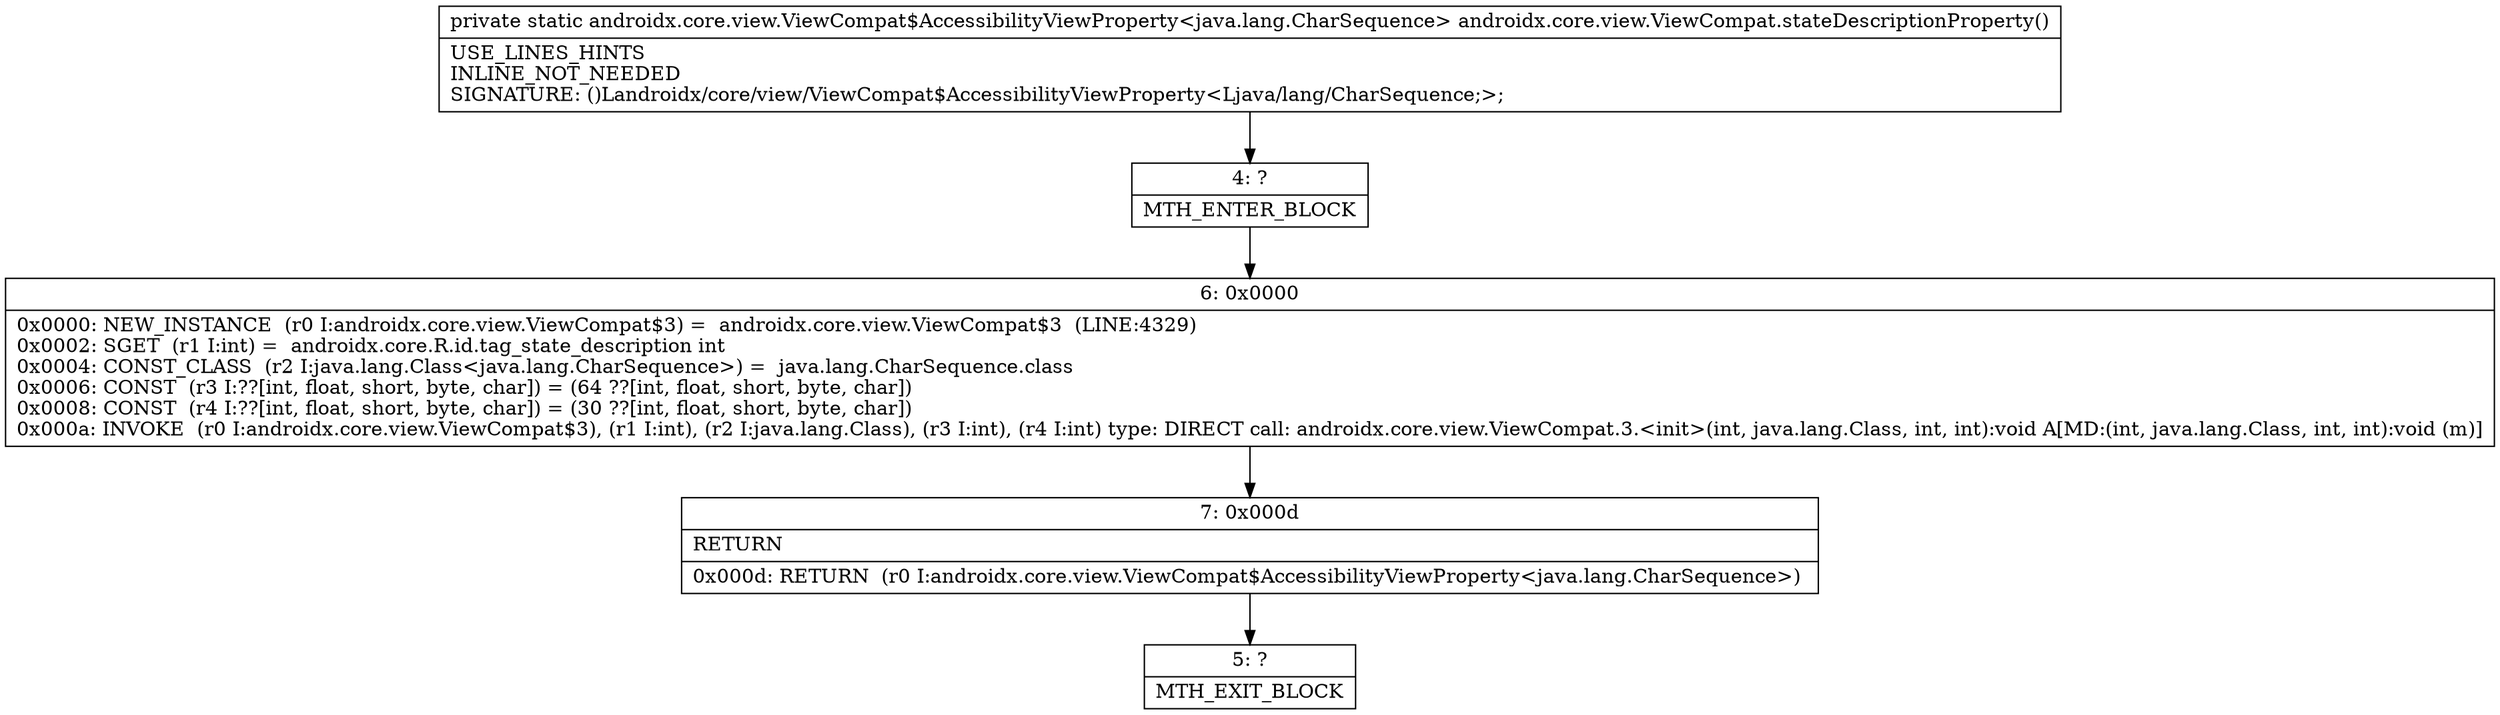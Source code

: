 digraph "CFG forandroidx.core.view.ViewCompat.stateDescriptionProperty()Landroidx\/core\/view\/ViewCompat$AccessibilityViewProperty;" {
Node_4 [shape=record,label="{4\:\ ?|MTH_ENTER_BLOCK\l}"];
Node_6 [shape=record,label="{6\:\ 0x0000|0x0000: NEW_INSTANCE  (r0 I:androidx.core.view.ViewCompat$3) =  androidx.core.view.ViewCompat$3  (LINE:4329)\l0x0002: SGET  (r1 I:int) =  androidx.core.R.id.tag_state_description int \l0x0004: CONST_CLASS  (r2 I:java.lang.Class\<java.lang.CharSequence\>) =  java.lang.CharSequence.class \l0x0006: CONST  (r3 I:??[int, float, short, byte, char]) = (64 ??[int, float, short, byte, char]) \l0x0008: CONST  (r4 I:??[int, float, short, byte, char]) = (30 ??[int, float, short, byte, char]) \l0x000a: INVOKE  (r0 I:androidx.core.view.ViewCompat$3), (r1 I:int), (r2 I:java.lang.Class), (r3 I:int), (r4 I:int) type: DIRECT call: androidx.core.view.ViewCompat.3.\<init\>(int, java.lang.Class, int, int):void A[MD:(int, java.lang.Class, int, int):void (m)]\l}"];
Node_7 [shape=record,label="{7\:\ 0x000d|RETURN\l|0x000d: RETURN  (r0 I:androidx.core.view.ViewCompat$AccessibilityViewProperty\<java.lang.CharSequence\>) \l}"];
Node_5 [shape=record,label="{5\:\ ?|MTH_EXIT_BLOCK\l}"];
MethodNode[shape=record,label="{private static androidx.core.view.ViewCompat$AccessibilityViewProperty\<java.lang.CharSequence\> androidx.core.view.ViewCompat.stateDescriptionProperty()  | USE_LINES_HINTS\lINLINE_NOT_NEEDED\lSIGNATURE: ()Landroidx\/core\/view\/ViewCompat$AccessibilityViewProperty\<Ljava\/lang\/CharSequence;\>;\l}"];
MethodNode -> Node_4;Node_4 -> Node_6;
Node_6 -> Node_7;
Node_7 -> Node_5;
}

